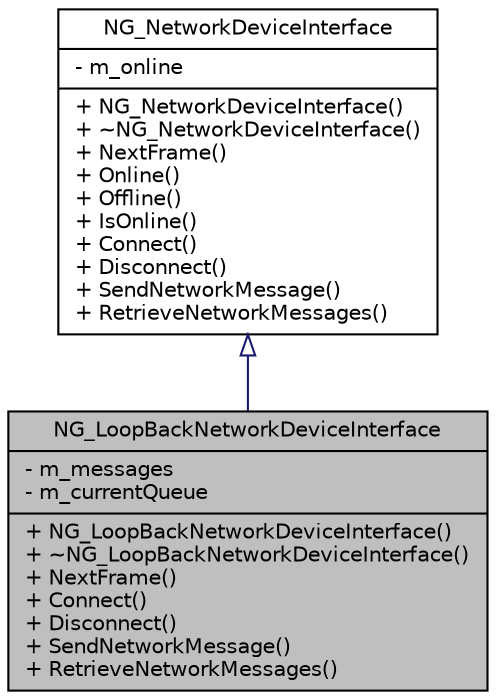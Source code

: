 digraph G
{
  edge [fontname="Helvetica",fontsize="10",labelfontname="Helvetica",labelfontsize="10"];
  node [fontname="Helvetica",fontsize="10",shape=record];
  Node1 [label="{NG_LoopBackNetworkDeviceInterface\n|- m_messages\l- m_currentQueue\l|+ NG_LoopBackNetworkDeviceInterface()\l+ ~NG_LoopBackNetworkDeviceInterface()\l+ NextFrame()\l+ Connect()\l+ Disconnect()\l+ SendNetworkMessage()\l+ RetrieveNetworkMessages()\l}",height=0.2,width=0.4,color="black", fillcolor="grey75", style="filled" fontcolor="black"];
  Node2 -> Node1 [dir=back,color="midnightblue",fontsize="10",style="solid",arrowtail="empty",fontname="Helvetica"];
  Node2 [label="{NG_NetworkDeviceInterface\n|- m_online\l|+ NG_NetworkDeviceInterface()\l+ ~NG_NetworkDeviceInterface()\l+ NextFrame()\l+ Online()\l+ Offline()\l+ IsOnline()\l+ Connect()\l+ Disconnect()\l+ SendNetworkMessage()\l+ RetrieveNetworkMessages()\l}",height=0.2,width=0.4,color="black", fillcolor="white", style="filled",URL="$d4/d8b/classNG__NetworkDeviceInterface.html"];
}
